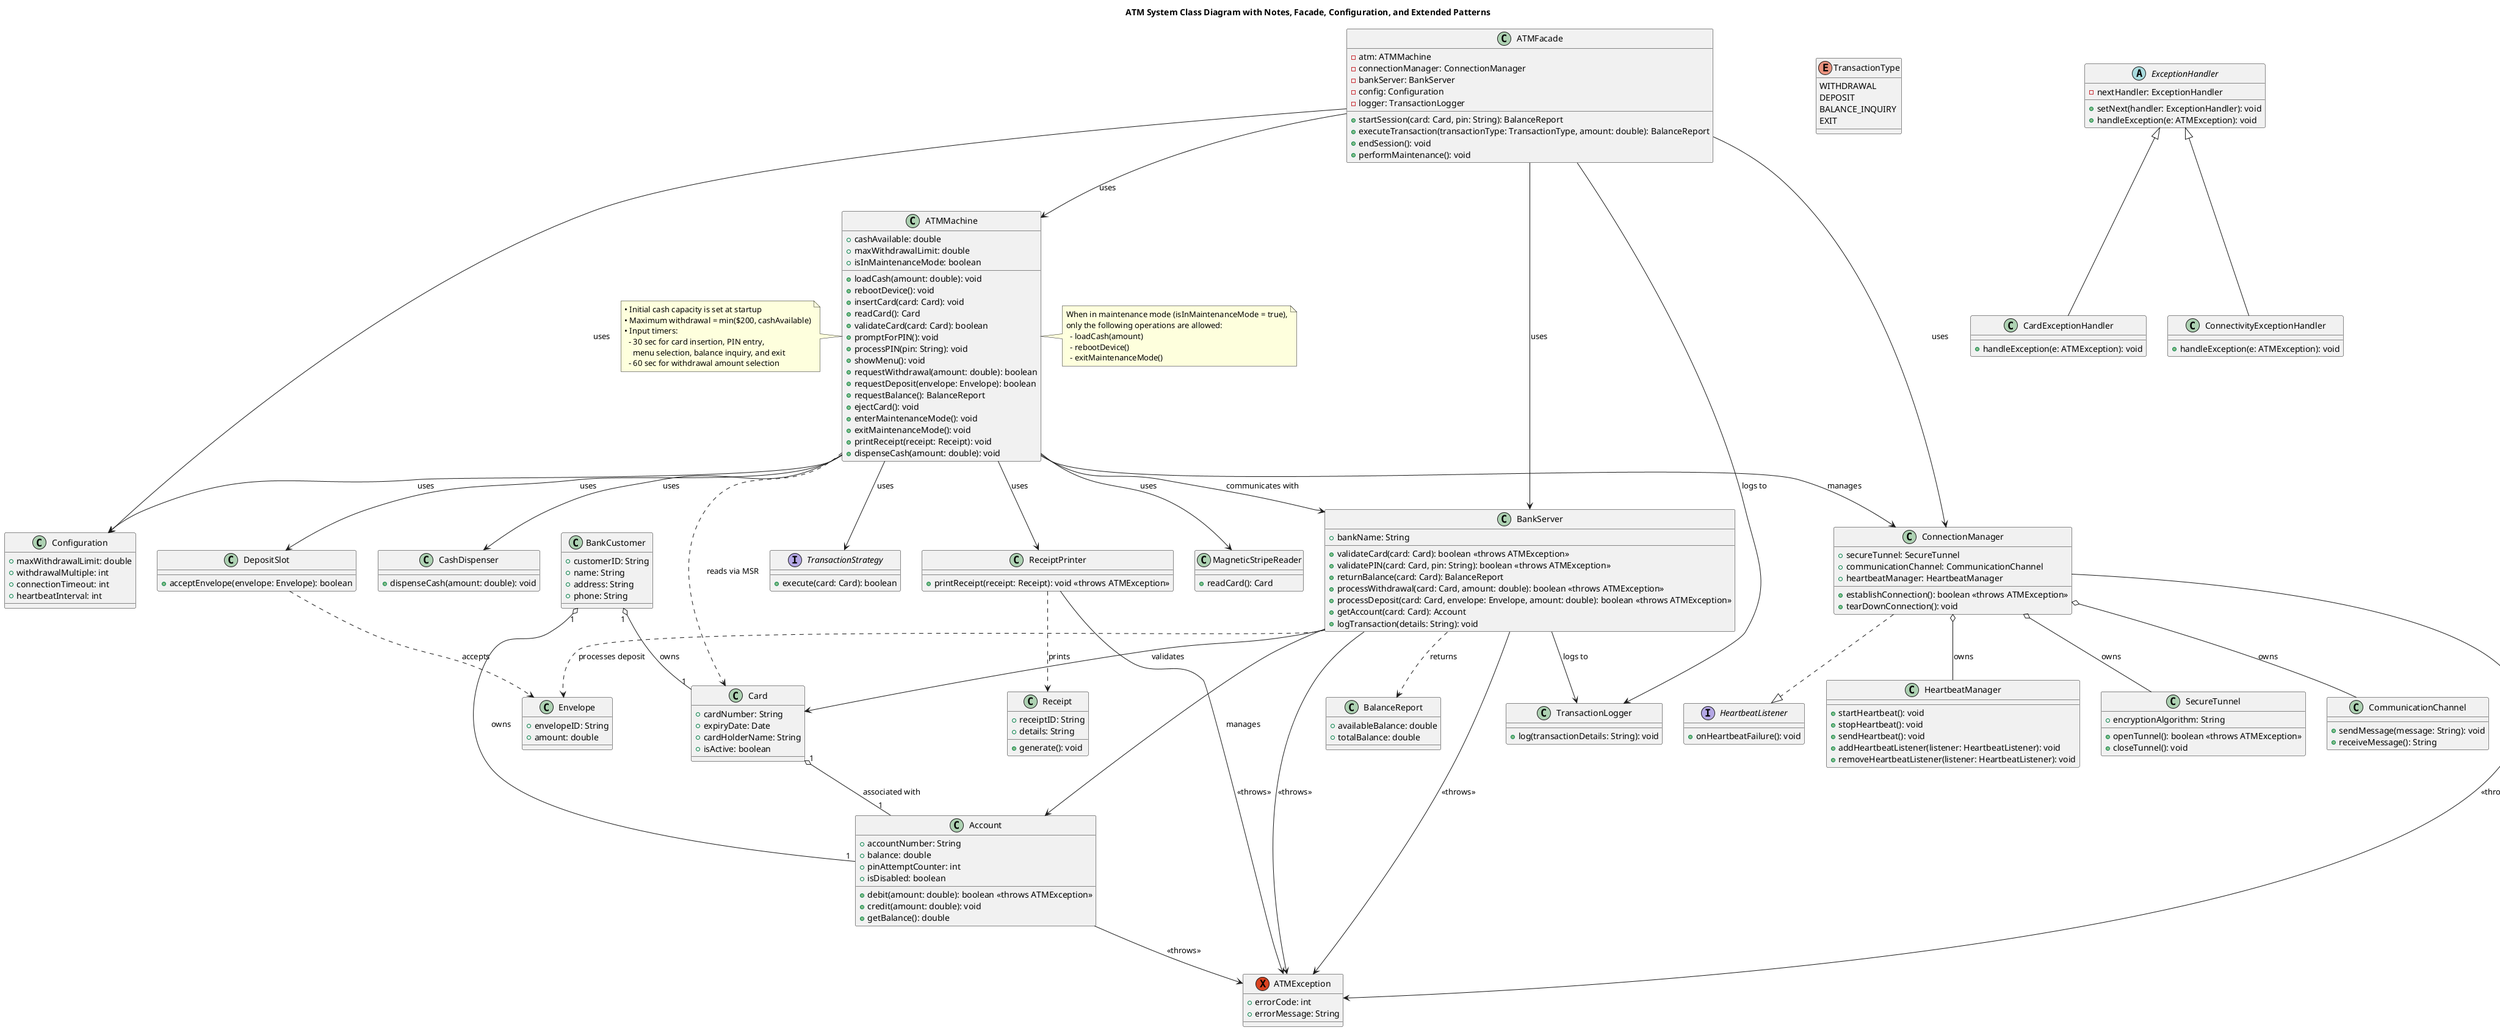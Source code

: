 @startuml
title ATM System Class Diagram with Notes, Facade, Configuration, and Extended Patterns

' ---------------------------
' Facade Class
' ---------------------------
class ATMFacade {
  - atm: ATMMachine
  - connectionManager: ConnectionManager
  - bankServer: BankServer
  - config: Configuration
  - logger: TransactionLogger
  + startSession(card: Card, pin: String): BalanceReport
  + executeTransaction(transactionType: TransactionType, amount: double): BalanceReport
  + endSession(): void
  + performMaintenance(): void
}

' ---------------------------
' Configuration Class
' ---------------------------
class Configuration {
  + maxWithdrawalLimit: double
  + withdrawalMultiple: int
  + connectionTimeout: int
  + heartbeatInterval: int
}

' ---------------------------
' Core ATM Class
' ---------------------------
class ATMMachine {
  + cashAvailable: double
  + maxWithdrawalLimit: double
  + isInMaintenanceMode: boolean
  + loadCash(amount: double): void
  + rebootDevice(): void
  + insertCard(card: Card): void
  + readCard(): Card
  + validateCard(card: Card): boolean
  + promptForPIN(): void
  + processPIN(pin: String): void
  + showMenu(): void
  + requestWithdrawal(amount: double): boolean
  + requestDeposit(envelope: Envelope): boolean
  + requestBalance(): BalanceReport
  + ejectCard(): void
  + enterMaintenanceMode(): void
  + exitMaintenanceMode(): void
  + printReceipt(receipt: Receipt): void
  + dispenseCash(amount: double): void
}

' Note: ATM constraints on cash and timers
note left of ATMMachine
  • Initial cash capacity is set at startup
  • Maximum withdrawal = min($200, cashAvailable)
  • Input timers:
    - 30 sec for card insertion, PIN entry,
      menu selection, balance inquiry, and exit
    - 60 sec for withdrawal amount selection
end note

' Note: Maintenance mode constraints
note right of ATMMachine
  When in maintenance mode (isInMaintenanceMode = true),
  only the following operations are allowed:
    - loadCash(amount)
    - rebootDevice()
    - exitMaintenanceMode()
end note

' ---------------------------
' Bank and Account Classes
' ---------------------------
class BankServer {
  + bankName: String
  + validateCard(card: Card): boolean <<throws ATMException>>
  + validatePIN(card: Card, pin: String): boolean <<throws ATMException>>
  + returnBalance(card: Card): BalanceReport
  + processWithdrawal(card: Card, amount: double): boolean <<throws ATMException>>
  + processDeposit(card: Card, envelope: Envelope, amount: double): boolean <<throws ATMException>>
  + getAccount(card: Card): Account
  + logTransaction(details: String): void
}

class Account {
  + accountNumber: String
  + balance: double
  + pinAttemptCounter: int
  + isDisabled: boolean
  + debit(amount: double): boolean <<throws ATMException>>
  + credit(amount: double): void
  + getBalance(): double
}

class Card {
  + cardNumber: String
  + expiryDate: Date
  + cardHolderName: String
  + isActive: boolean
}

' ---------------------------
' New Bank Customer Class
' ---------------------------
class BankCustomer {
  + customerID: String
  + name: String
  + address: String
  + phone: String
}

' ---------------------------
' Connectivity Classes
' ---------------------------
class ConnectionManager {
  + secureTunnel: SecureTunnel
  + communicationChannel: CommunicationChannel
  + heartbeatManager: HeartbeatManager
  + establishConnection(): boolean <<throws ATMException>>
  + tearDownConnection(): void
}

class SecureTunnel {
  + encryptionAlgorithm: String
  + openTunnel(): boolean <<throws ATMException>>
  + closeTunnel(): void
}

class CommunicationChannel {
  + sendMessage(message: String): void
  + receiveMessage(): String
}

class HeartbeatManager {
  + startHeartbeat(): void
  + stopHeartbeat(): void
  + sendHeartbeat(): void
  + addHeartbeatListener(listener: HeartbeatListener): void
  + removeHeartbeatListener(listener: HeartbeatListener): void
}

' ---------------------------
' Hardware Components
' ---------------------------
class MagneticStripeReader {
  + readCard(): Card
}

class ReceiptPrinter {
  + printReceipt(receipt: Receipt): void <<throws ATMException>>
}

class CashDispenser {
  + dispenseCash(amount: double): void
}

class DepositSlot {
  + acceptEnvelope(envelope: Envelope): boolean
}

' ---------------------------
' Supporting Classes
' ---------------------------
class Envelope {
  + envelopeID: String
  + amount: double
}

class Receipt {
  + receiptID: String
  + details: String
  + generate(): void
}

class BalanceReport {
  + availableBalance: double
  + totalBalance: double
}

' ---------------------------
' Audit/Logging
' ---------------------------
class TransactionLogger {
  + log(transactionDetails: String): void
}

' ---------------------------
' Exception Class (Unified)
' ---------------------------
exception ATMException {
  + errorCode: int
  + errorMessage: String
}

' ---------------------------
' Strategy Pattern for Transactions
' ---------------------------
interface TransactionStrategy {
  + execute(card: Card): boolean
}
enum TransactionType {
  WITHDRAWAL
  DEPOSIT
  BALANCE_INQUIRY
  EXIT
}

' ---------------------------
' Observer Pattern for Heartbeat
' ---------------------------
interface HeartbeatListener {
  + onHeartbeatFailure(): void
}
ConnectionManager ..|> HeartbeatListener

' ---------------------------
' Chain of Responsibility for Exception Handling
' ---------------------------
abstract class ExceptionHandler {
  - nextHandler: ExceptionHandler
  + setNext(handler: ExceptionHandler): void
  + handleException(e: ATMException): void
}
class CardExceptionHandler extends ExceptionHandler {
  + handleException(e: ATMException): void
}
class ConnectivityExceptionHandler extends ExceptionHandler {
  + handleException(e: ATMException): void
}

' ---------------------------
' Relationships
' ---------------------------
ATMFacade --> ATMMachine : uses
ATMFacade --> ConnectionManager : uses
ATMFacade --> BankServer : uses
ATMFacade --> Configuration : uses
ATMFacade --> TransactionLogger : logs to

ATMMachine --> Configuration : uses
ATMMachine --> ConnectionManager : manages
ATMMachine --> MagneticStripeReader : uses
ATMMachine --> ReceiptPrinter : uses
ATMMachine --> CashDispenser : uses
ATMMachine --> DepositSlot : uses
ATMMachine --> BankServer : communicates with
ATMMachine --> TransactionStrategy : uses

BankServer --> Account : manages
BankServer --> Card : validates
BankServer --> TransactionLogger : logs to
ATMMachine ..> Card : "reads via MSR"
Card "1" o-- "1" Account : associated with
BankCustomer "1" o-- "1" Account : owns
BankCustomer "1" o-- "1" Card : owns

ConnectionManager o-- SecureTunnel : owns
ConnectionManager o-- CommunicationChannel : owns
ConnectionManager o-- HeartbeatManager : owns

DepositSlot ..> Envelope : "accepts"
BankServer ..> Envelope : "processes deposit"
ReceiptPrinter ..> Receipt : "prints"

BankServer ..> BalanceReport : "returns"

' Exception dependencies
BankServer --> ATMException : <<throws>>
ConnectionManager --> ATMException : <<throws>>
Account --> ATMException : <<throws>>
ReceiptPrinter --> ATMException : <<throws>>
BankServer --> ATMException : <<throws>>

@enduml
